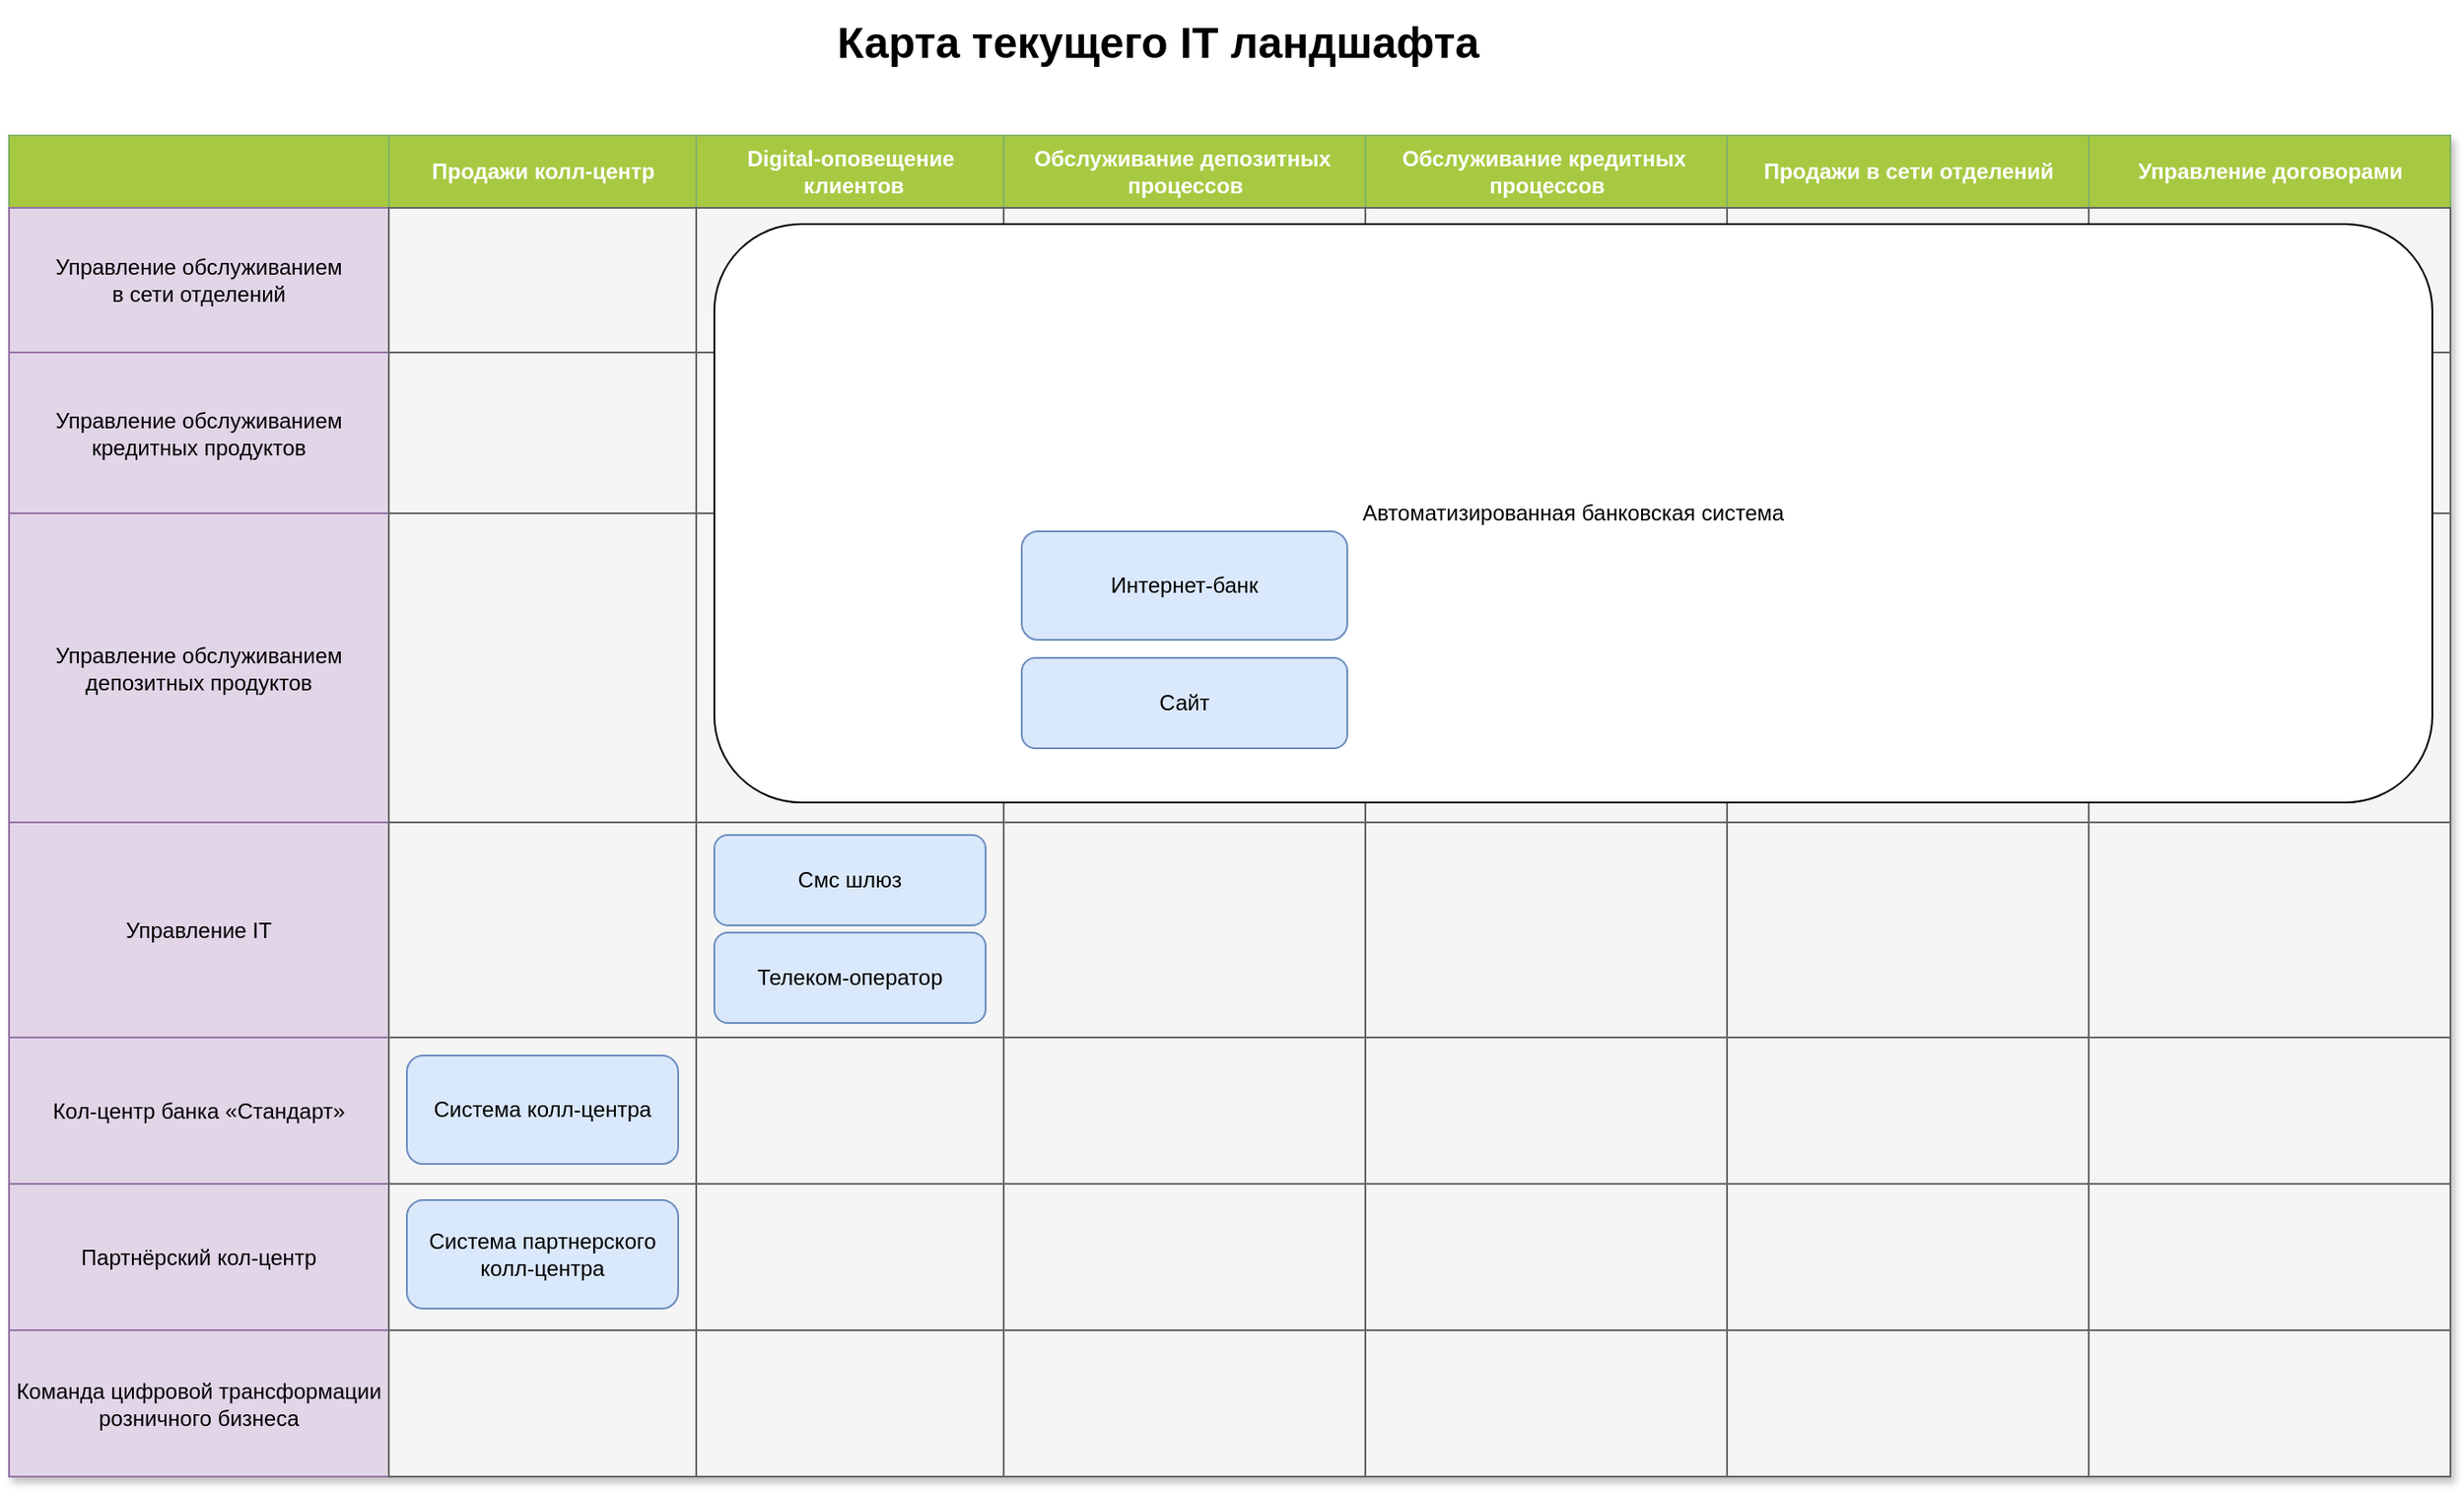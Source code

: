 <mxfile version="27.0.6">
  <diagram name="Карта" id="bd83a815-5ea8-2e97-e5ec-87c9f400f2fa">
    <mxGraphModel dx="1997" dy="1240" grid="1" gridSize="10" guides="1" tooltips="1" connect="1" arrows="1" fold="1" page="1" pageScale="1.5" pageWidth="1169" pageHeight="826" background="none" math="0" shadow="0">
      <root>
        <mxCell id="0" style=";html=1;" />
        <mxCell id="1" style=";html=1;" parent="0" />
        <mxCell id="1516e18e63f93b96-3" value="Карта текущего IT ландшафта" style="text;strokeColor=none;fillColor=none;html=1;fontSize=24;fontStyle=1;verticalAlign=middle;align=center;rounded=0;shadow=1;" parent="1" vertex="1">
          <mxGeometry x="465" y="140" width="780" height="40" as="geometry" />
        </mxCell>
        <mxCell id="YgdcgZc3MoA_H59l_4bB-15" value="Assets" style="childLayout=tableLayout;recursiveResize=0;strokeColor=#82b366;fillColor=#d5e8d4;shadow=1;glass=0;" parent="1" vertex="1">
          <mxGeometry x="220" y="211" width="1350" height="742.0" as="geometry" />
        </mxCell>
        <mxCell id="YgdcgZc3MoA_H59l_4bB-16" style="shape=tableRow;horizontal=0;startSize=0;swimlaneHead=0;swimlaneBody=0;top=0;left=0;bottom=0;right=0;dropTarget=0;collapsible=0;recursiveResize=0;expand=0;fontStyle=0;strokeColor=inherit;fillColor=#ffffff;" parent="YgdcgZc3MoA_H59l_4bB-15" vertex="1">
          <mxGeometry width="1350" height="40" as="geometry" />
        </mxCell>
        <mxCell id="YgdcgZc3MoA_H59l_4bB-17" value="" style="connectable=0;recursiveResize=0;strokeColor=inherit;fillColor=#A7C942;align=center;fontStyle=1;fontColor=#FFFFFF;html=1;" parent="YgdcgZc3MoA_H59l_4bB-16" vertex="1">
          <mxGeometry width="210" height="40" as="geometry">
            <mxRectangle width="210" height="40" as="alternateBounds" />
          </mxGeometry>
        </mxCell>
        <mxCell id="YgdcgZc3MoA_H59l_4bB-18" value="Продажи колл-центр" style="connectable=0;recursiveResize=0;strokeColor=inherit;fillColor=#A7C942;align=center;fontStyle=1;fontColor=#FFFFFF;html=1;" parent="YgdcgZc3MoA_H59l_4bB-16" vertex="1">
          <mxGeometry x="210" width="170" height="40" as="geometry">
            <mxRectangle width="170" height="40" as="alternateBounds" />
          </mxGeometry>
        </mxCell>
        <mxCell id="pocePOjnKpJ1JZwsE6gp-49" value="Digital-оповещение&lt;div&gt;&amp;nbsp;клиентов&lt;/div&gt;" style="connectable=0;recursiveResize=0;strokeColor=inherit;fillColor=#A7C942;align=center;fontStyle=1;fontColor=#FFFFFF;html=1;" vertex="1" parent="YgdcgZc3MoA_H59l_4bB-16">
          <mxGeometry x="380" width="170" height="40" as="geometry">
            <mxRectangle width="170" height="40" as="alternateBounds" />
          </mxGeometry>
        </mxCell>
        <mxCell id="YgdcgZc3MoA_H59l_4bB-19" value="Обслуживание депозитных&amp;nbsp;&lt;div&gt;процессов&lt;/div&gt;" style="connectable=0;recursiveResize=0;strokeColor=inherit;fillColor=#A7C942;align=center;fontStyle=1;fontColor=#FFFFFF;html=1;" parent="YgdcgZc3MoA_H59l_4bB-16" vertex="1">
          <mxGeometry x="550" width="200" height="40" as="geometry">
            <mxRectangle width="200" height="40" as="alternateBounds" />
          </mxGeometry>
        </mxCell>
        <mxCell id="pocePOjnKpJ1JZwsE6gp-17" value="&lt;div&gt;&lt;span style=&quot;background-color: transparent; color: light-dark(rgb(255, 255, 255), rgb(18, 18, 18));&quot;&gt;Обслуживание кредитных&amp;nbsp;&lt;/span&gt;&lt;/div&gt;&lt;div&gt;процессов&lt;/div&gt;" style="connectable=0;recursiveResize=0;strokeColor=inherit;fillColor=#A7C942;align=center;fontStyle=1;fontColor=#FFFFFF;html=1;" vertex="1" parent="YgdcgZc3MoA_H59l_4bB-16">
          <mxGeometry x="750" width="200" height="40" as="geometry">
            <mxRectangle width="200" height="40" as="alternateBounds" />
          </mxGeometry>
        </mxCell>
        <mxCell id="pocePOjnKpJ1JZwsE6gp-25" value="&lt;div&gt;&lt;span style=&quot;background-color: transparent; color: light-dark(rgb(255, 255, 255), rgb(18, 18, 18));&quot;&gt;Продажи в сети отделений&lt;/span&gt;&lt;/div&gt;" style="connectable=0;recursiveResize=0;strokeColor=inherit;fillColor=#A7C942;align=center;fontStyle=1;fontColor=#FFFFFF;html=1;" vertex="1" parent="YgdcgZc3MoA_H59l_4bB-16">
          <mxGeometry x="950" width="200" height="40" as="geometry">
            <mxRectangle width="200" height="40" as="alternateBounds" />
          </mxGeometry>
        </mxCell>
        <mxCell id="pocePOjnKpJ1JZwsE6gp-33" value="Управление договорами" style="connectable=0;recursiveResize=0;strokeColor=inherit;fillColor=#A7C942;align=center;fontStyle=1;fontColor=#FFFFFF;html=1;" vertex="1" parent="YgdcgZc3MoA_H59l_4bB-16">
          <mxGeometry x="1150" width="200" height="40" as="geometry">
            <mxRectangle width="200" height="40" as="alternateBounds" />
          </mxGeometry>
        </mxCell>
        <mxCell id="YgdcgZc3MoA_H59l_4bB-20" value="" style="shape=tableRow;horizontal=0;startSize=0;swimlaneHead=0;swimlaneBody=0;top=0;left=0;bottom=0;right=0;dropTarget=0;collapsible=0;recursiveResize=0;expand=0;fontStyle=0;strokeColor=inherit;fillColor=#ffffff;" parent="YgdcgZc3MoA_H59l_4bB-15" vertex="1">
          <mxGeometry y="40" width="1350" height="80" as="geometry" />
        </mxCell>
        <mxCell id="YgdcgZc3MoA_H59l_4bB-21" value="&lt;div&gt;Управление обслуживанием&lt;/div&gt;&lt;div&gt;в сети отделений&lt;/div&gt;" style="connectable=0;recursiveResize=0;strokeColor=#9673a6;fillColor=#e1d5e7;align=center;whiteSpace=wrap;html=1;" parent="YgdcgZc3MoA_H59l_4bB-20" vertex="1">
          <mxGeometry width="210" height="80" as="geometry">
            <mxRectangle width="210" height="80" as="alternateBounds" />
          </mxGeometry>
        </mxCell>
        <mxCell id="YgdcgZc3MoA_H59l_4bB-22" value="" style="connectable=0;recursiveResize=0;strokeColor=#666666;fillColor=#f5f5f5;align=center;whiteSpace=wrap;html=1;fontColor=#333333;" parent="YgdcgZc3MoA_H59l_4bB-20" vertex="1">
          <mxGeometry x="210" width="170" height="80" as="geometry">
            <mxRectangle width="170" height="80" as="alternateBounds" />
          </mxGeometry>
        </mxCell>
        <mxCell id="pocePOjnKpJ1JZwsE6gp-50" style="connectable=0;recursiveResize=0;strokeColor=#666666;fillColor=#f5f5f5;align=center;whiteSpace=wrap;html=1;fontColor=#333333;" vertex="1" parent="YgdcgZc3MoA_H59l_4bB-20">
          <mxGeometry x="380" width="170" height="80" as="geometry">
            <mxRectangle width="170" height="80" as="alternateBounds" />
          </mxGeometry>
        </mxCell>
        <mxCell id="YgdcgZc3MoA_H59l_4bB-23" value="" style="connectable=0;recursiveResize=0;strokeColor=#666666;fillColor=#f5f5f5;align=center;whiteSpace=wrap;html=1;fontColor=#333333;" parent="YgdcgZc3MoA_H59l_4bB-20" vertex="1">
          <mxGeometry x="550" width="200" height="80" as="geometry">
            <mxRectangle width="200" height="80" as="alternateBounds" />
          </mxGeometry>
        </mxCell>
        <mxCell id="pocePOjnKpJ1JZwsE6gp-18" style="connectable=0;recursiveResize=0;strokeColor=#666666;fillColor=#f5f5f5;align=center;whiteSpace=wrap;html=1;fontColor=#333333;" vertex="1" parent="YgdcgZc3MoA_H59l_4bB-20">
          <mxGeometry x="750" width="200" height="80" as="geometry">
            <mxRectangle width="200" height="80" as="alternateBounds" />
          </mxGeometry>
        </mxCell>
        <mxCell id="pocePOjnKpJ1JZwsE6gp-26" style="connectable=0;recursiveResize=0;strokeColor=#666666;fillColor=#f5f5f5;align=center;whiteSpace=wrap;html=1;fontColor=#333333;" vertex="1" parent="YgdcgZc3MoA_H59l_4bB-20">
          <mxGeometry x="950" width="200" height="80" as="geometry">
            <mxRectangle width="200" height="80" as="alternateBounds" />
          </mxGeometry>
        </mxCell>
        <mxCell id="pocePOjnKpJ1JZwsE6gp-34" style="connectable=0;recursiveResize=0;strokeColor=#666666;fillColor=#f5f5f5;align=center;whiteSpace=wrap;html=1;fontColor=#333333;" vertex="1" parent="YgdcgZc3MoA_H59l_4bB-20">
          <mxGeometry x="1150" width="200" height="80" as="geometry">
            <mxRectangle width="200" height="80" as="alternateBounds" />
          </mxGeometry>
        </mxCell>
        <mxCell id="YgdcgZc3MoA_H59l_4bB-24" value="" style="shape=tableRow;horizontal=0;startSize=0;swimlaneHead=0;swimlaneBody=0;top=0;left=0;bottom=0;right=0;dropTarget=0;collapsible=0;recursiveResize=0;expand=0;fontStyle=1;strokeColor=inherit;fillColor=#EAF2D3;" parent="YgdcgZc3MoA_H59l_4bB-15" vertex="1">
          <mxGeometry y="120" width="1350" height="89" as="geometry" />
        </mxCell>
        <mxCell id="YgdcgZc3MoA_H59l_4bB-25" value="Управление обслуживанием кредитных продуктов" style="connectable=0;recursiveResize=0;strokeColor=#9673a6;fillColor=#e1d5e7;whiteSpace=wrap;html=1;" parent="YgdcgZc3MoA_H59l_4bB-24" vertex="1">
          <mxGeometry width="210" height="89" as="geometry">
            <mxRectangle width="210" height="89" as="alternateBounds" />
          </mxGeometry>
        </mxCell>
        <mxCell id="YgdcgZc3MoA_H59l_4bB-26" value="" style="connectable=0;recursiveResize=0;strokeColor=#666666;fillColor=#f5f5f5;whiteSpace=wrap;html=1;fontColor=#333333;" parent="YgdcgZc3MoA_H59l_4bB-24" vertex="1">
          <mxGeometry x="210" width="170" height="89" as="geometry">
            <mxRectangle width="170" height="89" as="alternateBounds" />
          </mxGeometry>
        </mxCell>
        <mxCell id="pocePOjnKpJ1JZwsE6gp-51" style="connectable=0;recursiveResize=0;strokeColor=#666666;fillColor=#f5f5f5;whiteSpace=wrap;html=1;fontColor=#333333;" vertex="1" parent="YgdcgZc3MoA_H59l_4bB-24">
          <mxGeometry x="380" width="170" height="89" as="geometry">
            <mxRectangle width="170" height="89" as="alternateBounds" />
          </mxGeometry>
        </mxCell>
        <mxCell id="YgdcgZc3MoA_H59l_4bB-27" value="" style="connectable=0;recursiveResize=0;strokeColor=#666666;fillColor=#f5f5f5;whiteSpace=wrap;html=1;fontColor=#333333;" parent="YgdcgZc3MoA_H59l_4bB-24" vertex="1">
          <mxGeometry x="550" width="200" height="89" as="geometry">
            <mxRectangle width="200" height="89" as="alternateBounds" />
          </mxGeometry>
        </mxCell>
        <mxCell id="pocePOjnKpJ1JZwsE6gp-19" style="connectable=0;recursiveResize=0;strokeColor=#666666;fillColor=#f5f5f5;whiteSpace=wrap;html=1;fontColor=#333333;" vertex="1" parent="YgdcgZc3MoA_H59l_4bB-24">
          <mxGeometry x="750" width="200" height="89" as="geometry">
            <mxRectangle width="200" height="89" as="alternateBounds" />
          </mxGeometry>
        </mxCell>
        <mxCell id="pocePOjnKpJ1JZwsE6gp-27" style="connectable=0;recursiveResize=0;strokeColor=#666666;fillColor=#f5f5f5;whiteSpace=wrap;html=1;fontColor=#333333;" vertex="1" parent="YgdcgZc3MoA_H59l_4bB-24">
          <mxGeometry x="950" width="200" height="89" as="geometry">
            <mxRectangle width="200" height="89" as="alternateBounds" />
          </mxGeometry>
        </mxCell>
        <mxCell id="pocePOjnKpJ1JZwsE6gp-35" style="connectable=0;recursiveResize=0;strokeColor=#666666;fillColor=#f5f5f5;whiteSpace=wrap;html=1;fontColor=#333333;" vertex="1" parent="YgdcgZc3MoA_H59l_4bB-24">
          <mxGeometry x="1150" width="200" height="89" as="geometry">
            <mxRectangle width="200" height="89" as="alternateBounds" />
          </mxGeometry>
        </mxCell>
        <mxCell id="YgdcgZc3MoA_H59l_4bB-28" value="" style="shape=tableRow;horizontal=0;startSize=0;swimlaneHead=0;swimlaneBody=0;top=0;left=0;bottom=0;right=0;dropTarget=0;collapsible=0;recursiveResize=0;expand=0;fontStyle=0;strokeColor=inherit;fillColor=#ffffff;" parent="YgdcgZc3MoA_H59l_4bB-15" vertex="1">
          <mxGeometry y="209" width="1350" height="171" as="geometry" />
        </mxCell>
        <mxCell id="YgdcgZc3MoA_H59l_4bB-29" value="Управление обслуживанием депозитных продуктов" style="connectable=0;recursiveResize=0;strokeColor=#9673a6;fillColor=#e1d5e7;fontStyle=0;align=center;whiteSpace=wrap;html=1;" parent="YgdcgZc3MoA_H59l_4bB-28" vertex="1">
          <mxGeometry width="210" height="171" as="geometry">
            <mxRectangle width="210" height="171" as="alternateBounds" />
          </mxGeometry>
        </mxCell>
        <mxCell id="YgdcgZc3MoA_H59l_4bB-30" value="" style="connectable=0;recursiveResize=0;strokeColor=#666666;fillColor=#f5f5f5;fontStyle=0;align=center;whiteSpace=wrap;html=1;fontColor=#333333;" parent="YgdcgZc3MoA_H59l_4bB-28" vertex="1">
          <mxGeometry x="210" width="170" height="171" as="geometry">
            <mxRectangle width="170" height="171" as="alternateBounds" />
          </mxGeometry>
        </mxCell>
        <mxCell id="pocePOjnKpJ1JZwsE6gp-52" style="connectable=0;recursiveResize=0;strokeColor=#666666;fillColor=#f5f5f5;fontStyle=0;align=center;whiteSpace=wrap;html=1;fontColor=#333333;" vertex="1" parent="YgdcgZc3MoA_H59l_4bB-28">
          <mxGeometry x="380" width="170" height="171" as="geometry">
            <mxRectangle width="170" height="171" as="alternateBounds" />
          </mxGeometry>
        </mxCell>
        <mxCell id="YgdcgZc3MoA_H59l_4bB-31" value="" style="connectable=0;recursiveResize=0;strokeColor=#666666;fillColor=#f5f5f5;fontStyle=0;align=center;whiteSpace=wrap;html=1;fontColor=#333333;" parent="YgdcgZc3MoA_H59l_4bB-28" vertex="1">
          <mxGeometry x="550" width="200" height="171" as="geometry">
            <mxRectangle width="200" height="171" as="alternateBounds" />
          </mxGeometry>
        </mxCell>
        <mxCell id="pocePOjnKpJ1JZwsE6gp-20" style="connectable=0;recursiveResize=0;strokeColor=#666666;fillColor=#f5f5f5;fontStyle=0;align=center;whiteSpace=wrap;html=1;fontColor=#333333;" vertex="1" parent="YgdcgZc3MoA_H59l_4bB-28">
          <mxGeometry x="750" width="200" height="171" as="geometry">
            <mxRectangle width="200" height="171" as="alternateBounds" />
          </mxGeometry>
        </mxCell>
        <mxCell id="pocePOjnKpJ1JZwsE6gp-28" style="connectable=0;recursiveResize=0;strokeColor=#666666;fillColor=#f5f5f5;fontStyle=0;align=center;whiteSpace=wrap;html=1;fontColor=#333333;" vertex="1" parent="YgdcgZc3MoA_H59l_4bB-28">
          <mxGeometry x="950" width="200" height="171" as="geometry">
            <mxRectangle width="200" height="171" as="alternateBounds" />
          </mxGeometry>
        </mxCell>
        <mxCell id="pocePOjnKpJ1JZwsE6gp-36" style="connectable=0;recursiveResize=0;strokeColor=#666666;fillColor=#f5f5f5;fontStyle=0;align=center;whiteSpace=wrap;html=1;fontColor=#333333;" vertex="1" parent="YgdcgZc3MoA_H59l_4bB-28">
          <mxGeometry x="1150" width="200" height="171" as="geometry">
            <mxRectangle width="200" height="171" as="alternateBounds" />
          </mxGeometry>
        </mxCell>
        <mxCell id="YgdcgZc3MoA_H59l_4bB-32" value="" style="shape=tableRow;horizontal=0;startSize=0;swimlaneHead=0;swimlaneBody=0;top=0;left=0;bottom=0;right=0;dropTarget=0;collapsible=0;recursiveResize=0;expand=0;fontStyle=1;strokeColor=inherit;fillColor=#EAF2D3;" parent="YgdcgZc3MoA_H59l_4bB-15" vertex="1">
          <mxGeometry y="380" width="1350" height="119" as="geometry" />
        </mxCell>
        <mxCell id="YgdcgZc3MoA_H59l_4bB-33" value="Управление IT" style="connectable=0;recursiveResize=0;strokeColor=#9673a6;fillColor=#e1d5e7;whiteSpace=wrap;html=1;" parent="YgdcgZc3MoA_H59l_4bB-32" vertex="1">
          <mxGeometry width="210" height="119" as="geometry">
            <mxRectangle width="210" height="119" as="alternateBounds" />
          </mxGeometry>
        </mxCell>
        <mxCell id="YgdcgZc3MoA_H59l_4bB-34" value="" style="connectable=0;recursiveResize=0;strokeColor=#666666;fillColor=#f5f5f5;whiteSpace=wrap;html=1;fontColor=#333333;" parent="YgdcgZc3MoA_H59l_4bB-32" vertex="1">
          <mxGeometry x="210" width="170" height="119" as="geometry">
            <mxRectangle width="170" height="119" as="alternateBounds" />
          </mxGeometry>
        </mxCell>
        <mxCell id="pocePOjnKpJ1JZwsE6gp-53" style="connectable=0;recursiveResize=0;strokeColor=#666666;fillColor=#f5f5f5;whiteSpace=wrap;html=1;fontColor=#333333;" vertex="1" parent="YgdcgZc3MoA_H59l_4bB-32">
          <mxGeometry x="380" width="170" height="119" as="geometry">
            <mxRectangle width="170" height="119" as="alternateBounds" />
          </mxGeometry>
        </mxCell>
        <mxCell id="YgdcgZc3MoA_H59l_4bB-35" value="" style="connectable=0;recursiveResize=0;strokeColor=#666666;fillColor=#f5f5f5;whiteSpace=wrap;html=1;fontColor=#333333;" parent="YgdcgZc3MoA_H59l_4bB-32" vertex="1">
          <mxGeometry x="550" width="200" height="119" as="geometry">
            <mxRectangle width="200" height="119" as="alternateBounds" />
          </mxGeometry>
        </mxCell>
        <mxCell id="pocePOjnKpJ1JZwsE6gp-21" style="connectable=0;recursiveResize=0;strokeColor=#666666;fillColor=#f5f5f5;whiteSpace=wrap;html=1;fontColor=#333333;" vertex="1" parent="YgdcgZc3MoA_H59l_4bB-32">
          <mxGeometry x="750" width="200" height="119" as="geometry">
            <mxRectangle width="200" height="119" as="alternateBounds" />
          </mxGeometry>
        </mxCell>
        <mxCell id="pocePOjnKpJ1JZwsE6gp-29" style="connectable=0;recursiveResize=0;strokeColor=#666666;fillColor=#f5f5f5;whiteSpace=wrap;html=1;fontColor=#333333;" vertex="1" parent="YgdcgZc3MoA_H59l_4bB-32">
          <mxGeometry x="950" width="200" height="119" as="geometry">
            <mxRectangle width="200" height="119" as="alternateBounds" />
          </mxGeometry>
        </mxCell>
        <mxCell id="pocePOjnKpJ1JZwsE6gp-37" style="connectable=0;recursiveResize=0;strokeColor=#666666;fillColor=#f5f5f5;whiteSpace=wrap;html=1;fontColor=#333333;" vertex="1" parent="YgdcgZc3MoA_H59l_4bB-32">
          <mxGeometry x="1150" width="200" height="119" as="geometry">
            <mxRectangle width="200" height="119" as="alternateBounds" />
          </mxGeometry>
        </mxCell>
        <mxCell id="YgdcgZc3MoA_H59l_4bB-36" style="shape=tableRow;horizontal=0;startSize=0;swimlaneHead=0;swimlaneBody=0;top=0;left=0;bottom=0;right=0;dropTarget=0;collapsible=0;recursiveResize=0;expand=0;fontStyle=1;strokeColor=#d6b656;fillColor=#fff2cc;" parent="YgdcgZc3MoA_H59l_4bB-15" vertex="1">
          <mxGeometry y="499" width="1350" height="81" as="geometry" />
        </mxCell>
        <mxCell id="YgdcgZc3MoA_H59l_4bB-37" value="Кол-центр банка «Стандарт»" style="connectable=0;recursiveResize=0;strokeColor=#9673a6;fillColor=#e1d5e7;fontStyle=0;align=center;whiteSpace=wrap;html=1;" parent="YgdcgZc3MoA_H59l_4bB-36" vertex="1">
          <mxGeometry width="210" height="81" as="geometry">
            <mxRectangle width="210" height="81" as="alternateBounds" />
          </mxGeometry>
        </mxCell>
        <mxCell id="YgdcgZc3MoA_H59l_4bB-38" style="connectable=0;recursiveResize=0;whiteSpace=wrap;html=1;fillColor=#f5f5f5;strokeColor=#666666;align=center;verticalAlign=middle;fontFamily=Helvetica;fontSize=12;fontColor=#333333;fontStyle=0;" parent="YgdcgZc3MoA_H59l_4bB-36" vertex="1">
          <mxGeometry x="210" width="170" height="81" as="geometry">
            <mxRectangle width="170" height="81" as="alternateBounds" />
          </mxGeometry>
        </mxCell>
        <mxCell id="pocePOjnKpJ1JZwsE6gp-54" style="connectable=0;recursiveResize=0;whiteSpace=wrap;html=1;fillColor=#f5f5f5;strokeColor=#666666;align=center;verticalAlign=middle;fontFamily=Helvetica;fontSize=12;fontColor=#333333;fontStyle=0;" vertex="1" parent="YgdcgZc3MoA_H59l_4bB-36">
          <mxGeometry x="380" width="170" height="81" as="geometry">
            <mxRectangle width="170" height="81" as="alternateBounds" />
          </mxGeometry>
        </mxCell>
        <mxCell id="YgdcgZc3MoA_H59l_4bB-39" style="connectable=0;recursiveResize=0;whiteSpace=wrap;html=1;fillColor=#f5f5f5;strokeColor=#666666;align=center;verticalAlign=middle;fontFamily=Helvetica;fontSize=12;fontColor=#333333;fontStyle=0;" parent="YgdcgZc3MoA_H59l_4bB-36" vertex="1">
          <mxGeometry x="550" width="200" height="81" as="geometry">
            <mxRectangle width="200" height="81" as="alternateBounds" />
          </mxGeometry>
        </mxCell>
        <mxCell id="pocePOjnKpJ1JZwsE6gp-22" style="connectable=0;recursiveResize=0;whiteSpace=wrap;html=1;fillColor=#f5f5f5;strokeColor=#666666;align=center;verticalAlign=middle;fontFamily=Helvetica;fontSize=12;fontColor=#333333;fontStyle=0;" vertex="1" parent="YgdcgZc3MoA_H59l_4bB-36">
          <mxGeometry x="750" width="200" height="81" as="geometry">
            <mxRectangle width="200" height="81" as="alternateBounds" />
          </mxGeometry>
        </mxCell>
        <mxCell id="pocePOjnKpJ1JZwsE6gp-30" style="connectable=0;recursiveResize=0;whiteSpace=wrap;html=1;fillColor=#f5f5f5;strokeColor=#666666;align=center;verticalAlign=middle;fontFamily=Helvetica;fontSize=12;fontColor=#333333;fontStyle=0;" vertex="1" parent="YgdcgZc3MoA_H59l_4bB-36">
          <mxGeometry x="950" width="200" height="81" as="geometry">
            <mxRectangle width="200" height="81" as="alternateBounds" />
          </mxGeometry>
        </mxCell>
        <mxCell id="pocePOjnKpJ1JZwsE6gp-38" style="connectable=0;recursiveResize=0;whiteSpace=wrap;html=1;fillColor=#f5f5f5;strokeColor=#666666;align=center;verticalAlign=middle;fontFamily=Helvetica;fontSize=12;fontColor=#333333;fontStyle=0;" vertex="1" parent="YgdcgZc3MoA_H59l_4bB-36">
          <mxGeometry x="1150" width="200" height="81" as="geometry">
            <mxRectangle width="200" height="81" as="alternateBounds" />
          </mxGeometry>
        </mxCell>
        <mxCell id="YgdcgZc3MoA_H59l_4bB-40" style="shape=tableRow;horizontal=0;startSize=0;swimlaneHead=0;swimlaneBody=0;top=0;left=0;bottom=0;right=0;dropTarget=0;collapsible=0;recursiveResize=0;expand=0;fontStyle=1;strokeColor=inherit;fillColor=#EAF2D3;" parent="YgdcgZc3MoA_H59l_4bB-15" vertex="1">
          <mxGeometry y="580" width="1350" height="81" as="geometry" />
        </mxCell>
        <mxCell id="YgdcgZc3MoA_H59l_4bB-41" value="Партнёрский кол-центр" style="connectable=0;recursiveResize=0;strokeColor=#9673a6;fillColor=#e1d5e7;whiteSpace=wrap;html=1;" parent="YgdcgZc3MoA_H59l_4bB-40" vertex="1">
          <mxGeometry width="210" height="81" as="geometry">
            <mxRectangle width="210" height="81" as="alternateBounds" />
          </mxGeometry>
        </mxCell>
        <mxCell id="YgdcgZc3MoA_H59l_4bB-42" style="connectable=0;recursiveResize=0;strokeColor=#666666;fillColor=#f5f5f5;whiteSpace=wrap;html=1;fontColor=#333333;" parent="YgdcgZc3MoA_H59l_4bB-40" vertex="1">
          <mxGeometry x="210" width="170" height="81" as="geometry">
            <mxRectangle width="170" height="81" as="alternateBounds" />
          </mxGeometry>
        </mxCell>
        <mxCell id="pocePOjnKpJ1JZwsE6gp-55" style="connectable=0;recursiveResize=0;strokeColor=#666666;fillColor=#f5f5f5;whiteSpace=wrap;html=1;fontColor=#333333;" vertex="1" parent="YgdcgZc3MoA_H59l_4bB-40">
          <mxGeometry x="380" width="170" height="81" as="geometry">
            <mxRectangle width="170" height="81" as="alternateBounds" />
          </mxGeometry>
        </mxCell>
        <mxCell id="YgdcgZc3MoA_H59l_4bB-43" style="connectable=0;recursiveResize=0;strokeColor=#666666;fillColor=#f5f5f5;whiteSpace=wrap;html=1;fontColor=#333333;" parent="YgdcgZc3MoA_H59l_4bB-40" vertex="1">
          <mxGeometry x="550" width="200" height="81" as="geometry">
            <mxRectangle width="200" height="81" as="alternateBounds" />
          </mxGeometry>
        </mxCell>
        <mxCell id="pocePOjnKpJ1JZwsE6gp-23" style="connectable=0;recursiveResize=0;strokeColor=#666666;fillColor=#f5f5f5;whiteSpace=wrap;html=1;fontColor=#333333;" vertex="1" parent="YgdcgZc3MoA_H59l_4bB-40">
          <mxGeometry x="750" width="200" height="81" as="geometry">
            <mxRectangle width="200" height="81" as="alternateBounds" />
          </mxGeometry>
        </mxCell>
        <mxCell id="pocePOjnKpJ1JZwsE6gp-31" style="connectable=0;recursiveResize=0;strokeColor=#666666;fillColor=#f5f5f5;whiteSpace=wrap;html=1;fontColor=#333333;" vertex="1" parent="YgdcgZc3MoA_H59l_4bB-40">
          <mxGeometry x="950" width="200" height="81" as="geometry">
            <mxRectangle width="200" height="81" as="alternateBounds" />
          </mxGeometry>
        </mxCell>
        <mxCell id="pocePOjnKpJ1JZwsE6gp-39" style="connectable=0;recursiveResize=0;strokeColor=#666666;fillColor=#f5f5f5;whiteSpace=wrap;html=1;fontColor=#333333;" vertex="1" parent="YgdcgZc3MoA_H59l_4bB-40">
          <mxGeometry x="1150" width="200" height="81" as="geometry">
            <mxRectangle width="200" height="81" as="alternateBounds" />
          </mxGeometry>
        </mxCell>
        <mxCell id="YgdcgZc3MoA_H59l_4bB-44" style="shape=tableRow;horizontal=0;startSize=0;swimlaneHead=0;swimlaneBody=0;top=0;left=0;bottom=0;right=0;dropTarget=0;collapsible=0;recursiveResize=0;expand=0;fontStyle=1;strokeColor=inherit;fillColor=#EAF2D3;" parent="YgdcgZc3MoA_H59l_4bB-15" vertex="1">
          <mxGeometry y="661" width="1350" height="81" as="geometry" />
        </mxCell>
        <mxCell id="YgdcgZc3MoA_H59l_4bB-45" value="Команда цифровой трансформации розничного бизнеса" style="connectable=0;recursiveResize=0;strokeColor=#9673a6;fillColor=#e1d5e7;whiteSpace=wrap;html=1;align=center;verticalAlign=middle;fontFamily=Helvetica;fontSize=12;fontStyle=0;" parent="YgdcgZc3MoA_H59l_4bB-44" vertex="1">
          <mxGeometry width="210" height="81" as="geometry">
            <mxRectangle width="210" height="81" as="alternateBounds" />
          </mxGeometry>
        </mxCell>
        <mxCell id="YgdcgZc3MoA_H59l_4bB-46" style="connectable=0;recursiveResize=0;strokeColor=#666666;fillColor=#f5f5f5;whiteSpace=wrap;html=1;align=center;verticalAlign=middle;fontFamily=Helvetica;fontSize=12;fontStyle=0;fontColor=#333333;" parent="YgdcgZc3MoA_H59l_4bB-44" vertex="1">
          <mxGeometry x="210" width="170" height="81" as="geometry">
            <mxRectangle width="170" height="81" as="alternateBounds" />
          </mxGeometry>
        </mxCell>
        <mxCell id="pocePOjnKpJ1JZwsE6gp-56" style="connectable=0;recursiveResize=0;strokeColor=#666666;fillColor=#f5f5f5;whiteSpace=wrap;html=1;align=center;verticalAlign=middle;fontFamily=Helvetica;fontSize=12;fontStyle=0;fontColor=#333333;" vertex="1" parent="YgdcgZc3MoA_H59l_4bB-44">
          <mxGeometry x="380" width="170" height="81" as="geometry">
            <mxRectangle width="170" height="81" as="alternateBounds" />
          </mxGeometry>
        </mxCell>
        <mxCell id="YgdcgZc3MoA_H59l_4bB-47" style="connectable=0;recursiveResize=0;strokeColor=#666666;fillColor=#f5f5f5;whiteSpace=wrap;html=1;align=center;verticalAlign=middle;fontFamily=Helvetica;fontSize=12;fontStyle=0;fontColor=#333333;" parent="YgdcgZc3MoA_H59l_4bB-44" vertex="1">
          <mxGeometry x="550" width="200" height="81" as="geometry">
            <mxRectangle width="200" height="81" as="alternateBounds" />
          </mxGeometry>
        </mxCell>
        <mxCell id="pocePOjnKpJ1JZwsE6gp-24" style="connectable=0;recursiveResize=0;strokeColor=#666666;fillColor=#f5f5f5;whiteSpace=wrap;html=1;align=center;verticalAlign=middle;fontFamily=Helvetica;fontSize=12;fontStyle=0;fontColor=#333333;" vertex="1" parent="YgdcgZc3MoA_H59l_4bB-44">
          <mxGeometry x="750" width="200" height="81" as="geometry">
            <mxRectangle width="200" height="81" as="alternateBounds" />
          </mxGeometry>
        </mxCell>
        <mxCell id="pocePOjnKpJ1JZwsE6gp-32" style="connectable=0;recursiveResize=0;strokeColor=#666666;fillColor=#f5f5f5;whiteSpace=wrap;html=1;align=center;verticalAlign=middle;fontFamily=Helvetica;fontSize=12;fontStyle=0;fontColor=#333333;" vertex="1" parent="YgdcgZc3MoA_H59l_4bB-44">
          <mxGeometry x="950" width="200" height="81" as="geometry">
            <mxRectangle width="200" height="81" as="alternateBounds" />
          </mxGeometry>
        </mxCell>
        <mxCell id="pocePOjnKpJ1JZwsE6gp-40" style="connectable=0;recursiveResize=0;strokeColor=#666666;fillColor=#f5f5f5;whiteSpace=wrap;html=1;align=center;verticalAlign=middle;fontFamily=Helvetica;fontSize=12;fontStyle=0;fontColor=#333333;" vertex="1" parent="YgdcgZc3MoA_H59l_4bB-44">
          <mxGeometry x="1150" width="200" height="81" as="geometry">
            <mxRectangle width="200" height="81" as="alternateBounds" />
          </mxGeometry>
        </mxCell>
        <mxCell id="pocePOjnKpJ1JZwsE6gp-57" value="Автоматизированная банковская система" style="rounded=1;whiteSpace=wrap;html=1;" vertex="1" parent="1">
          <mxGeometry x="610" y="260" width="950" height="320" as="geometry" />
        </mxCell>
        <mxCell id="pocePOjnKpJ1JZwsE6gp-58" value="Смс шлюз" style="rounded=1;whiteSpace=wrap;html=1;fillColor=#dae8fc;strokeColor=#6c8ebf;" vertex="1" parent="1">
          <mxGeometry x="610" y="598" width="150" height="50" as="geometry" />
        </mxCell>
        <mxCell id="pocePOjnKpJ1JZwsE6gp-59" value="Система колл-центра" style="rounded=1;whiteSpace=wrap;html=1;fillColor=#dae8fc;strokeColor=#6c8ebf;" vertex="1" parent="1">
          <mxGeometry x="440" y="720" width="150" height="60" as="geometry" />
        </mxCell>
        <mxCell id="pocePOjnKpJ1JZwsE6gp-60" value="Система партнерского&lt;div&gt;колл-центра&lt;/div&gt;" style="rounded=1;whiteSpace=wrap;html=1;fillColor=#dae8fc;strokeColor=#6c8ebf;" vertex="1" parent="1">
          <mxGeometry x="440" y="800" width="150" height="60" as="geometry" />
        </mxCell>
        <mxCell id="pocePOjnKpJ1JZwsE6gp-61" value="Телеком-оператор" style="rounded=1;whiteSpace=wrap;html=1;fillColor=#dae8fc;strokeColor=#6c8ebf;" vertex="1" parent="1">
          <mxGeometry x="610" y="652" width="150" height="50" as="geometry" />
        </mxCell>
        <mxCell id="pocePOjnKpJ1JZwsE6gp-64" value="Интернет-банк" style="rounded=1;whiteSpace=wrap;html=1;fillColor=#dae8fc;strokeColor=#6c8ebf;" vertex="1" parent="1">
          <mxGeometry x="780" y="430" width="180" height="60" as="geometry" />
        </mxCell>
        <mxCell id="pocePOjnKpJ1JZwsE6gp-65" value="Сайт" style="rounded=1;whiteSpace=wrap;html=1;fillColor=#dae8fc;strokeColor=#6c8ebf;" vertex="1" parent="1">
          <mxGeometry x="780" y="500" width="180" height="50" as="geometry" />
        </mxCell>
      </root>
    </mxGraphModel>
  </diagram>
</mxfile>

